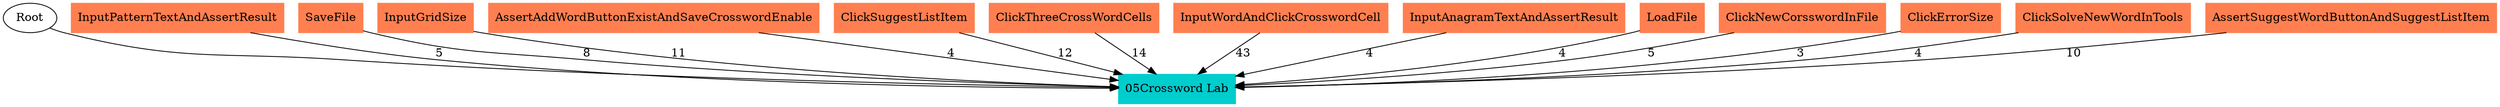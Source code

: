 // TS <-> UK
digraph {
	Root
	InputPatternTextAndAssertResult [color=coral shape=box style=filled]
	SaveFile [color=coral shape=box style=filled]
	InputGridSize [color=coral shape=box style=filled]
	AssertAddWordButtonExistAndSaveCrosswordEnable [color=coral shape=box style=filled]
	ClickSuggestListItem [color=coral shape=box style=filled]
	ClickThreeCrossWordCells [color=coral shape=box style=filled]
	InputWordAndClickCrosswordCell [color=coral shape=box style=filled]
	InputAnagramTextAndAssertResult [color=coral shape=box style=filled]
	LoadFile [color=coral shape=box style=filled]
	ClickNewCorsswordInFile [color=coral shape=box style=filled]
	ClickErrorSize [color=coral shape=box style=filled]
	ClickSolveNewWordInTools [color=coral shape=box style=filled]
	AssertSuggestWordButtonAndSuggestListItem [color=coral shape=box style=filled]
	"05Crossword Lab" [color=cyan3 shape=box style=filled]
		Root -> "05Crossword Lab"
		SaveFile -> "05Crossword Lab" [label=8]
		AssertAddWordButtonExistAndSaveCrosswordEnable -> "05Crossword Lab" [label=4]
		ClickErrorSize -> "05Crossword Lab" [label=3]
		InputPatternTextAndAssertResult -> "05Crossword Lab" [label=5]
		InputGridSize -> "05Crossword Lab" [label=11]
		ClickThreeCrossWordCells -> "05Crossword Lab" [label=14]
		ClickSolveNewWordInTools -> "05Crossword Lab" [label=4]
		InputWordAndClickCrosswordCell -> "05Crossword Lab" [label=43]
		ClickSuggestListItem -> "05Crossword Lab" [label=12]
		AssertSuggestWordButtonAndSuggestListItem -> "05Crossword Lab" [label=10]
		ClickNewCorsswordInFile -> "05Crossword Lab" [label=5]
		LoadFile -> "05Crossword Lab" [label=4]
		InputAnagramTextAndAssertResult -> "05Crossword Lab" [label=4]
}